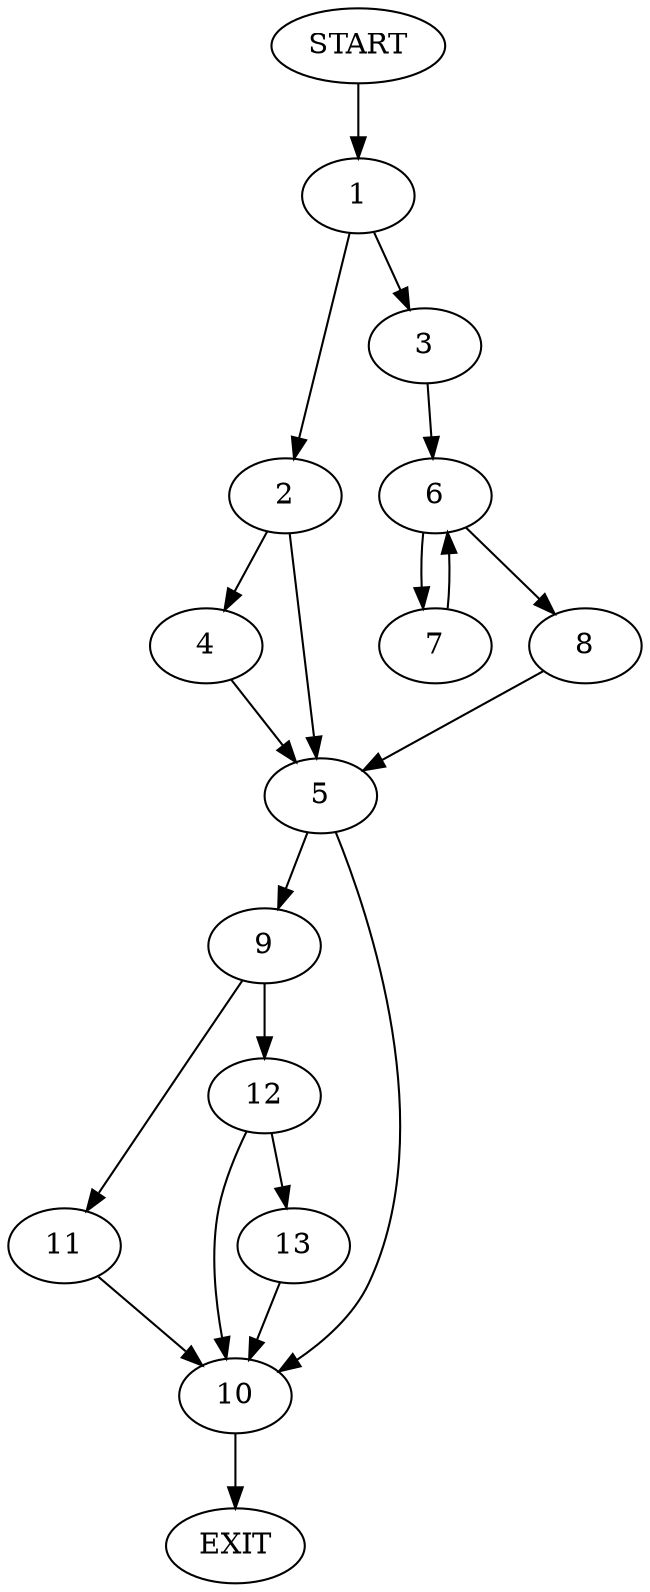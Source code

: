 digraph {
0 [label="START"]
14 [label="EXIT"]
0 -> 1
1 -> 2
1 -> 3
2 -> 4
2 -> 5
3 -> 6
6 -> 7
6 -> 8
7 -> 6
8 -> 5
5 -> 9
5 -> 10
4 -> 5
10 -> 14
9 -> 11
9 -> 12
12 -> 13
12 -> 10
11 -> 10
13 -> 10
}
